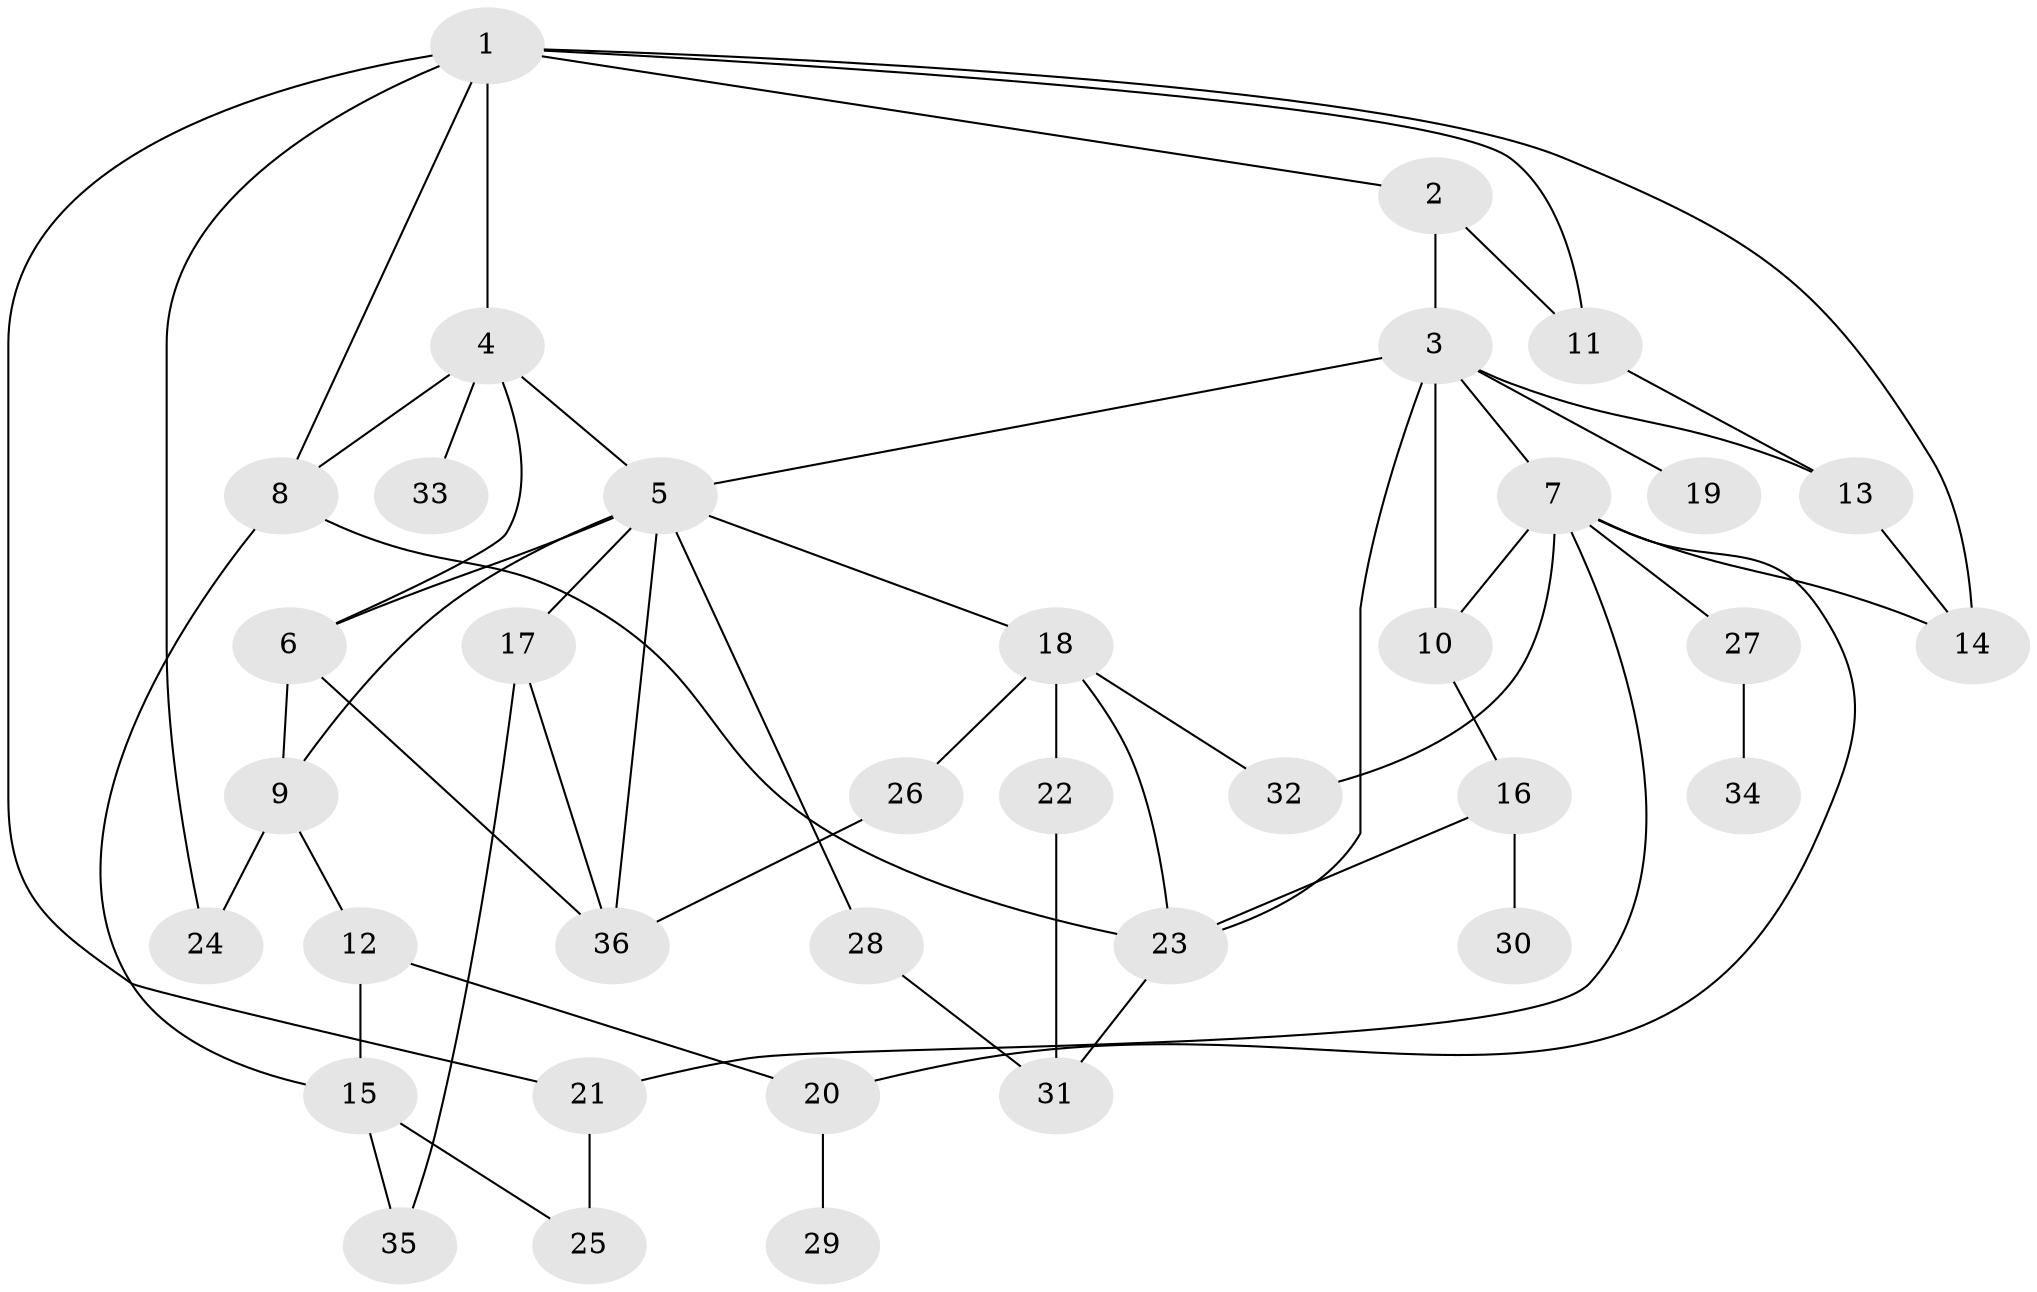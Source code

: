 // original degree distribution, {3: 0.23943661971830985, 8: 0.028169014084507043, 6: 0.028169014084507043, 5: 0.07042253521126761, 4: 0.11267605633802817, 2: 0.323943661971831, 1: 0.19718309859154928}
// Generated by graph-tools (version 1.1) at 2025/48/03/04/25 22:48:58]
// undirected, 36 vertices, 59 edges
graph export_dot {
  node [color=gray90,style=filled];
  1;
  2;
  3;
  4;
  5;
  6;
  7;
  8;
  9;
  10;
  11;
  12;
  13;
  14;
  15;
  16;
  17;
  18;
  19;
  20;
  21;
  22;
  23;
  24;
  25;
  26;
  27;
  28;
  29;
  30;
  31;
  32;
  33;
  34;
  35;
  36;
  1 -- 2 [weight=1.0];
  1 -- 4 [weight=1.0];
  1 -- 8 [weight=1.0];
  1 -- 11 [weight=1.0];
  1 -- 14 [weight=1.0];
  1 -- 21 [weight=1.0];
  1 -- 24 [weight=1.0];
  2 -- 3 [weight=1.0];
  2 -- 11 [weight=1.0];
  3 -- 5 [weight=1.0];
  3 -- 7 [weight=1.0];
  3 -- 10 [weight=1.0];
  3 -- 13 [weight=1.0];
  3 -- 19 [weight=1.0];
  3 -- 23 [weight=1.0];
  4 -- 5 [weight=1.0];
  4 -- 6 [weight=1.0];
  4 -- 8 [weight=1.0];
  4 -- 33 [weight=1.0];
  5 -- 6 [weight=1.0];
  5 -- 9 [weight=1.0];
  5 -- 17 [weight=3.0];
  5 -- 18 [weight=1.0];
  5 -- 28 [weight=1.0];
  5 -- 36 [weight=1.0];
  6 -- 9 [weight=1.0];
  6 -- 36 [weight=1.0];
  7 -- 10 [weight=1.0];
  7 -- 14 [weight=1.0];
  7 -- 20 [weight=1.0];
  7 -- 21 [weight=1.0];
  7 -- 27 [weight=1.0];
  7 -- 32 [weight=1.0];
  8 -- 15 [weight=1.0];
  8 -- 23 [weight=1.0];
  9 -- 12 [weight=1.0];
  9 -- 24 [weight=1.0];
  10 -- 16 [weight=1.0];
  11 -- 13 [weight=1.0];
  12 -- 15 [weight=1.0];
  12 -- 20 [weight=1.0];
  13 -- 14 [weight=2.0];
  15 -- 25 [weight=1.0];
  15 -- 35 [weight=1.0];
  16 -- 23 [weight=1.0];
  16 -- 30 [weight=1.0];
  17 -- 35 [weight=1.0];
  17 -- 36 [weight=1.0];
  18 -- 22 [weight=1.0];
  18 -- 23 [weight=1.0];
  18 -- 26 [weight=1.0];
  18 -- 32 [weight=1.0];
  20 -- 29 [weight=1.0];
  21 -- 25 [weight=2.0];
  22 -- 31 [weight=1.0];
  23 -- 31 [weight=1.0];
  26 -- 36 [weight=1.0];
  27 -- 34 [weight=1.0];
  28 -- 31 [weight=1.0];
}

